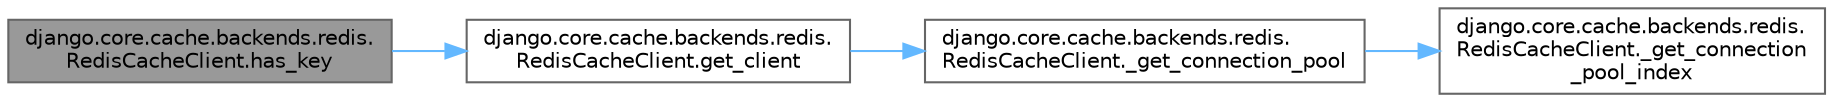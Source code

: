 digraph "django.core.cache.backends.redis.RedisCacheClient.has_key"
{
 // LATEX_PDF_SIZE
  bgcolor="transparent";
  edge [fontname=Helvetica,fontsize=10,labelfontname=Helvetica,labelfontsize=10];
  node [fontname=Helvetica,fontsize=10,shape=box,height=0.2,width=0.4];
  rankdir="LR";
  Node1 [id="Node000001",label="django.core.cache.backends.redis.\lRedisCacheClient.has_key",height=0.2,width=0.4,color="gray40", fillcolor="grey60", style="filled", fontcolor="black",tooltip=" "];
  Node1 -> Node2 [id="edge1_Node000001_Node000002",color="steelblue1",style="solid",tooltip=" "];
  Node2 [id="Node000002",label="django.core.cache.backends.redis.\lRedisCacheClient.get_client",height=0.2,width=0.4,color="grey40", fillcolor="white", style="filled",URL="$classdjango_1_1core_1_1cache_1_1backends_1_1redis_1_1_redis_cache_client.html#ad4ebb3c1fdf65da9748101b2a57e1fec",tooltip=" "];
  Node2 -> Node3 [id="edge2_Node000002_Node000003",color="steelblue1",style="solid",tooltip=" "];
  Node3 [id="Node000003",label="django.core.cache.backends.redis.\lRedisCacheClient._get_connection_pool",height=0.2,width=0.4,color="grey40", fillcolor="white", style="filled",URL="$classdjango_1_1core_1_1cache_1_1backends_1_1redis_1_1_redis_cache_client.html#a4a84e6e0cb2a900c615512ab41acebf6",tooltip=" "];
  Node3 -> Node4 [id="edge3_Node000003_Node000004",color="steelblue1",style="solid",tooltip=" "];
  Node4 [id="Node000004",label="django.core.cache.backends.redis.\lRedisCacheClient._get_connection\l_pool_index",height=0.2,width=0.4,color="grey40", fillcolor="white", style="filled",URL="$classdjango_1_1core_1_1cache_1_1backends_1_1redis_1_1_redis_cache_client.html#aed2eb714adadebd3cd12e0e658d8428a",tooltip=" "];
}
